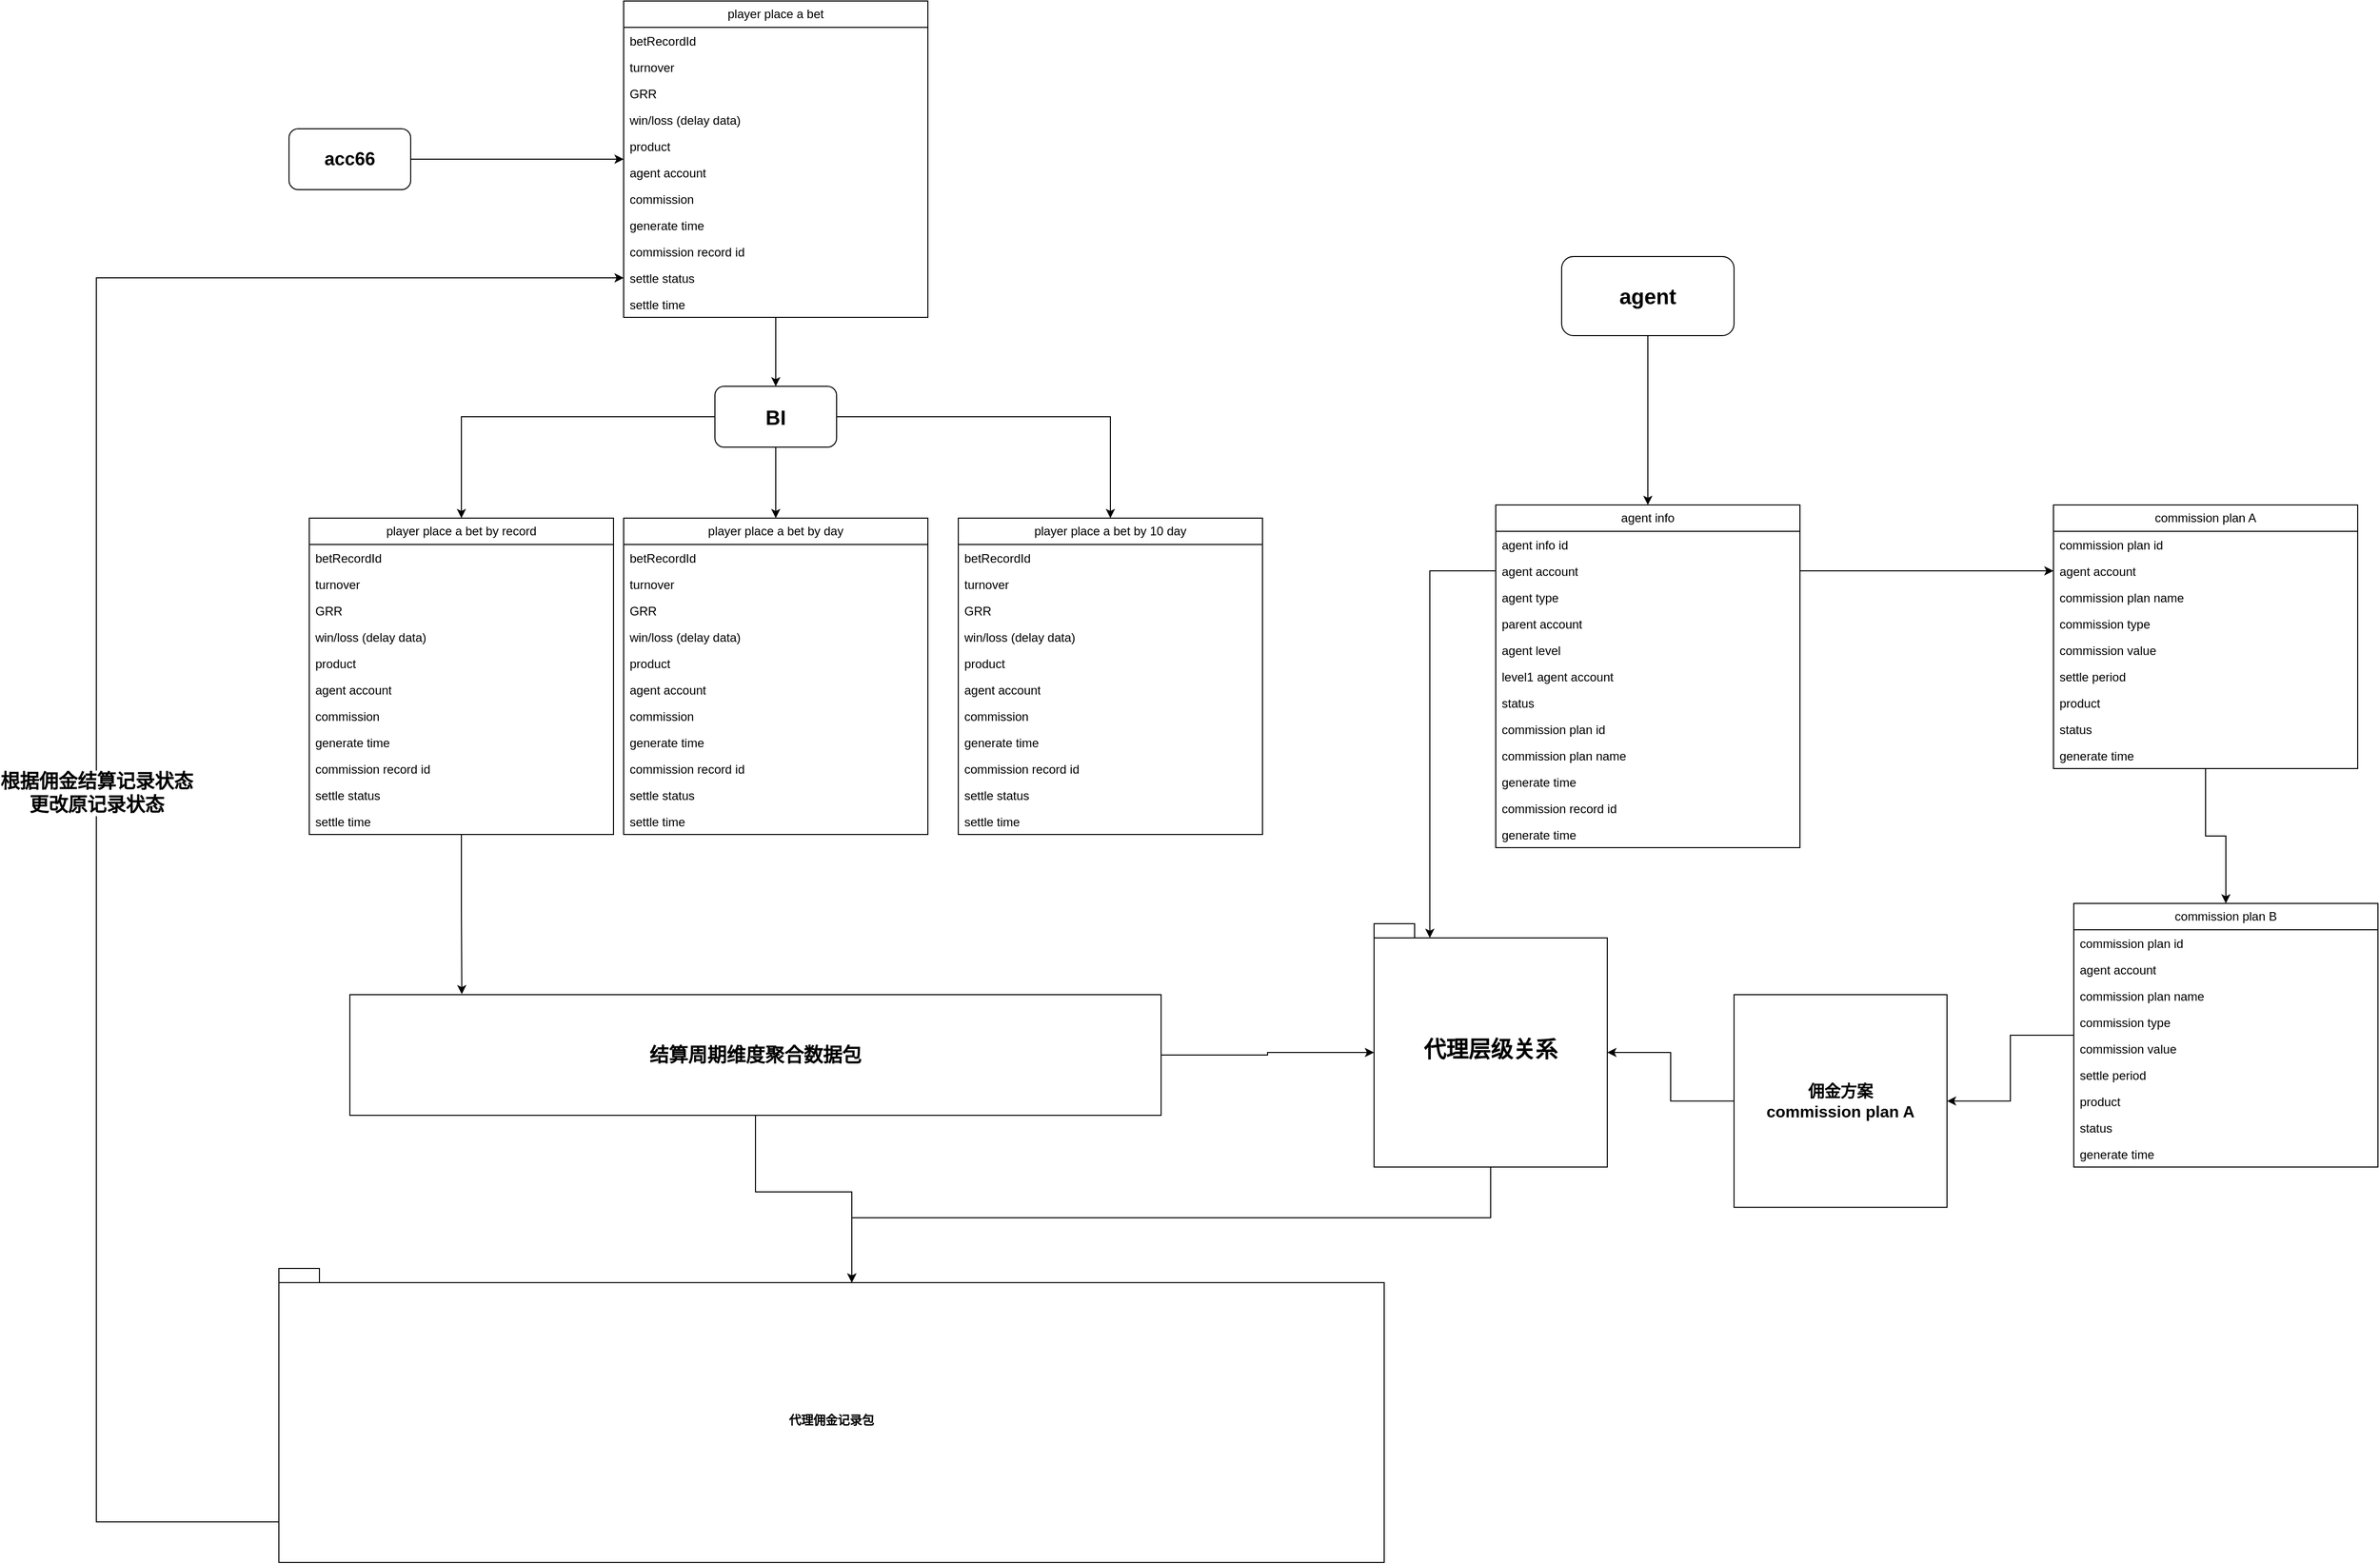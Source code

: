 <mxfile version="21.3.2" type="github">
  <diagram name="Page-1" id="b520641d-4fe3-3701-9064-5fc419738815">
    <mxGraphModel dx="4685" dy="1910" grid="1" gridSize="10" guides="1" tooltips="1" connect="1" arrows="1" fold="1" page="1" pageScale="1" pageWidth="1100" pageHeight="850" background="none" math="0" shadow="0">
      <root>
        <mxCell id="0" />
        <mxCell id="1" parent="0" />
        <mxCell id="vSo3ZCk9QdcldWwIyla9-48" value="" style="edgeStyle=orthogonalEdgeStyle;rounded=0;orthogonalLoop=1;jettySize=auto;html=1;" edge="1" parent="1" source="vSo3ZCk9QdcldWwIyla9-21" target="vSo3ZCk9QdcldWwIyla9-47">
          <mxGeometry relative="1" as="geometry" />
        </mxCell>
        <object label="player place a bet" id="vSo3ZCk9QdcldWwIyla9-21">
          <mxCell style="swimlane;fontStyle=0;childLayout=stackLayout;horizontal=1;startSize=26;fillColor=none;horizontalStack=0;resizeParent=1;resizeParentMax=0;resizeLast=0;collapsible=1;marginBottom=0;whiteSpace=wrap;html=1;" vertex="1" parent="1">
            <mxGeometry x="230" y="190" width="300" height="312" as="geometry" />
          </mxCell>
        </object>
        <mxCell id="vSo3ZCk9QdcldWwIyla9-22" value="betRecordId" style="text;strokeColor=none;fillColor=none;align=left;verticalAlign=top;spacingLeft=4;spacingRight=4;overflow=hidden;rotatable=0;points=[[0,0.5],[1,0.5]];portConstraint=eastwest;whiteSpace=wrap;html=1;" vertex="1" parent="vSo3ZCk9QdcldWwIyla9-21">
          <mxGeometry y="26" width="300" height="26" as="geometry" />
        </mxCell>
        <mxCell id="vSo3ZCk9QdcldWwIyla9-32" value="turnover" style="text;strokeColor=none;fillColor=none;align=left;verticalAlign=top;spacingLeft=4;spacingRight=4;overflow=hidden;rotatable=0;points=[[0,0.5],[1,0.5]];portConstraint=eastwest;whiteSpace=wrap;html=1;" vertex="1" parent="vSo3ZCk9QdcldWwIyla9-21">
          <mxGeometry y="52" width="300" height="26" as="geometry" />
        </mxCell>
        <mxCell id="vSo3ZCk9QdcldWwIyla9-23" value="GRR" style="text;strokeColor=none;fillColor=none;align=left;verticalAlign=top;spacingLeft=4;spacingRight=4;overflow=hidden;rotatable=0;points=[[0,0.5],[1,0.5]];portConstraint=eastwest;whiteSpace=wrap;html=1;" vertex="1" parent="vSo3ZCk9QdcldWwIyla9-21">
          <mxGeometry y="78" width="300" height="26" as="geometry" />
        </mxCell>
        <mxCell id="vSo3ZCk9QdcldWwIyla9-29" value="win/loss (delay data)" style="text;strokeColor=none;fillColor=none;align=left;verticalAlign=top;spacingLeft=4;spacingRight=4;overflow=hidden;rotatable=0;points=[[0,0.5],[1,0.5]];portConstraint=eastwest;whiteSpace=wrap;html=1;" vertex="1" parent="vSo3ZCk9QdcldWwIyla9-21">
          <mxGeometry y="104" width="300" height="26" as="geometry" />
        </mxCell>
        <mxCell id="vSo3ZCk9QdcldWwIyla9-30" value="product" style="text;strokeColor=none;fillColor=none;align=left;verticalAlign=top;spacingLeft=4;spacingRight=4;overflow=hidden;rotatable=0;points=[[0,0.5],[1,0.5]];portConstraint=eastwest;whiteSpace=wrap;html=1;" vertex="1" parent="vSo3ZCk9QdcldWwIyla9-21">
          <mxGeometry y="130" width="300" height="26" as="geometry" />
        </mxCell>
        <mxCell id="vSo3ZCk9QdcldWwIyla9-24" value="agent account" style="text;strokeColor=none;fillColor=none;align=left;verticalAlign=top;spacingLeft=4;spacingRight=4;overflow=hidden;rotatable=0;points=[[0,0.5],[1,0.5]];portConstraint=eastwest;whiteSpace=wrap;html=1;" vertex="1" parent="vSo3ZCk9QdcldWwIyla9-21">
          <mxGeometry y="156" width="300" height="26" as="geometry" />
        </mxCell>
        <mxCell id="vSo3ZCk9QdcldWwIyla9-31" value="commission" style="text;strokeColor=none;fillColor=none;align=left;verticalAlign=top;spacingLeft=4;spacingRight=4;overflow=hidden;rotatable=0;points=[[0,0.5],[1,0.5]];portConstraint=eastwest;whiteSpace=wrap;html=1;" vertex="1" parent="vSo3ZCk9QdcldWwIyla9-21">
          <mxGeometry y="182" width="300" height="26" as="geometry" />
        </mxCell>
        <mxCell id="vSo3ZCk9QdcldWwIyla9-35" value="generate time" style="text;strokeColor=none;fillColor=none;align=left;verticalAlign=top;spacingLeft=4;spacingRight=4;overflow=hidden;rotatable=0;points=[[0,0.5],[1,0.5]];portConstraint=eastwest;whiteSpace=wrap;html=1;" vertex="1" parent="vSo3ZCk9QdcldWwIyla9-21">
          <mxGeometry y="208" width="300" height="26" as="geometry" />
        </mxCell>
        <mxCell id="vSo3ZCk9QdcldWwIyla9-38" value="commission record id" style="text;strokeColor=none;fillColor=none;align=left;verticalAlign=top;spacingLeft=4;spacingRight=4;overflow=hidden;rotatable=0;points=[[0,0.5],[1,0.5]];portConstraint=eastwest;whiteSpace=wrap;html=1;" vertex="1" parent="vSo3ZCk9QdcldWwIyla9-21">
          <mxGeometry y="234" width="300" height="26" as="geometry" />
        </mxCell>
        <mxCell id="vSo3ZCk9QdcldWwIyla9-36" value="settle status" style="text;strokeColor=none;fillColor=none;align=left;verticalAlign=top;spacingLeft=4;spacingRight=4;overflow=hidden;rotatable=0;points=[[0,0.5],[1,0.5]];portConstraint=eastwest;whiteSpace=wrap;html=1;" vertex="1" parent="vSo3ZCk9QdcldWwIyla9-21">
          <mxGeometry y="260" width="300" height="26" as="geometry" />
        </mxCell>
        <mxCell id="vSo3ZCk9QdcldWwIyla9-37" value="settle time" style="text;strokeColor=none;fillColor=none;align=left;verticalAlign=top;spacingLeft=4;spacingRight=4;overflow=hidden;rotatable=0;points=[[0,0.5],[1,0.5]];portConstraint=eastwest;whiteSpace=wrap;html=1;" vertex="1" parent="vSo3ZCk9QdcldWwIyla9-21">
          <mxGeometry y="286" width="300" height="26" as="geometry" />
        </mxCell>
        <mxCell id="vSo3ZCk9QdcldWwIyla9-46" style="edgeStyle=orthogonalEdgeStyle;rounded=0;orthogonalLoop=1;jettySize=auto;html=1;" edge="1" parent="1" source="vSo3ZCk9QdcldWwIyla9-45" target="vSo3ZCk9QdcldWwIyla9-21">
          <mxGeometry relative="1" as="geometry" />
        </mxCell>
        <mxCell id="vSo3ZCk9QdcldWwIyla9-45" value="&lt;b&gt;&lt;font style=&quot;font-size: 18px;&quot;&gt;acc66&lt;/font&gt;&lt;/b&gt;" style="rounded=1;whiteSpace=wrap;html=1;" vertex="1" parent="1">
          <mxGeometry x="-100" y="316" width="120" height="60" as="geometry" />
        </mxCell>
        <mxCell id="vSo3ZCk9QdcldWwIyla9-113" style="edgeStyle=orthogonalEdgeStyle;rounded=0;orthogonalLoop=1;jettySize=auto;html=1;entryX=0.5;entryY=0;entryDx=0;entryDy=0;" edge="1" parent="1" source="vSo3ZCk9QdcldWwIyla9-47" target="vSo3ZCk9QdcldWwIyla9-100">
          <mxGeometry relative="1" as="geometry" />
        </mxCell>
        <mxCell id="vSo3ZCk9QdcldWwIyla9-139" style="edgeStyle=orthogonalEdgeStyle;rounded=0;orthogonalLoop=1;jettySize=auto;html=1;entryX=0.5;entryY=0;entryDx=0;entryDy=0;" edge="1" parent="1" source="vSo3ZCk9QdcldWwIyla9-47" target="vSo3ZCk9QdcldWwIyla9-115">
          <mxGeometry relative="1" as="geometry" />
        </mxCell>
        <mxCell id="vSo3ZCk9QdcldWwIyla9-153" style="edgeStyle=orthogonalEdgeStyle;rounded=0;orthogonalLoop=1;jettySize=auto;html=1;entryX=0.5;entryY=0;entryDx=0;entryDy=0;" edge="1" parent="1" source="vSo3ZCk9QdcldWwIyla9-47" target="vSo3ZCk9QdcldWwIyla9-141">
          <mxGeometry relative="1" as="geometry" />
        </mxCell>
        <mxCell id="vSo3ZCk9QdcldWwIyla9-47" value="&lt;b&gt;&lt;font style=&quot;font-size: 20px;&quot;&gt;BI&lt;/font&gt;&lt;/b&gt;" style="rounded=1;whiteSpace=wrap;html=1;fillColor=none;fontStyle=0;startSize=26;" vertex="1" parent="1">
          <mxGeometry x="320" y="570" width="120" height="60" as="geometry" />
        </mxCell>
        <mxCell id="vSo3ZCk9QdcldWwIyla9-85" style="edgeStyle=orthogonalEdgeStyle;rounded=0;orthogonalLoop=1;jettySize=auto;html=1;entryX=0.5;entryY=0;entryDx=0;entryDy=0;" edge="1" parent="1" source="vSo3ZCk9QdcldWwIyla9-49" target="vSo3ZCk9QdcldWwIyla9-50">
          <mxGeometry relative="1" as="geometry" />
        </mxCell>
        <mxCell id="vSo3ZCk9QdcldWwIyla9-49" value="&lt;font style=&quot;font-size: 21px;&quot;&gt;&lt;b&gt;agent&lt;/b&gt;&lt;/font&gt;" style="rounded=1;whiteSpace=wrap;html=1;" vertex="1" parent="1">
          <mxGeometry x="1155" y="442" width="170" height="78" as="geometry" />
        </mxCell>
        <object label="agent info" id="vSo3ZCk9QdcldWwIyla9-50">
          <mxCell style="swimlane;fontStyle=0;childLayout=stackLayout;horizontal=1;startSize=26;fillColor=none;horizontalStack=0;resizeParent=1;resizeParentMax=0;resizeLast=0;collapsible=1;marginBottom=0;whiteSpace=wrap;html=1;" vertex="1" parent="1">
            <mxGeometry x="1090" y="687" width="300" height="338" as="geometry" />
          </mxCell>
        </object>
        <mxCell id="vSo3ZCk9QdcldWwIyla9-51" value="agent info id" style="text;strokeColor=none;fillColor=none;align=left;verticalAlign=top;spacingLeft=4;spacingRight=4;overflow=hidden;rotatable=0;points=[[0,0.5],[1,0.5]];portConstraint=eastwest;whiteSpace=wrap;html=1;" vertex="1" parent="vSo3ZCk9QdcldWwIyla9-50">
          <mxGeometry y="26" width="300" height="26" as="geometry" />
        </mxCell>
        <mxCell id="vSo3ZCk9QdcldWwIyla9-67" value="agent account" style="text;strokeColor=none;fillColor=none;align=left;verticalAlign=top;spacingLeft=4;spacingRight=4;overflow=hidden;rotatable=0;points=[[0,0.5],[1,0.5]];portConstraint=eastwest;whiteSpace=wrap;html=1;" vertex="1" parent="vSo3ZCk9QdcldWwIyla9-50">
          <mxGeometry y="52" width="300" height="26" as="geometry" />
        </mxCell>
        <mxCell id="vSo3ZCk9QdcldWwIyla9-52" value="agent type" style="text;strokeColor=none;fillColor=none;align=left;verticalAlign=top;spacingLeft=4;spacingRight=4;overflow=hidden;rotatable=0;points=[[0,0.5],[1,0.5]];portConstraint=eastwest;whiteSpace=wrap;html=1;" vertex="1" parent="vSo3ZCk9QdcldWwIyla9-50">
          <mxGeometry y="78" width="300" height="26" as="geometry" />
        </mxCell>
        <mxCell id="vSo3ZCk9QdcldWwIyla9-66" value="parent account" style="text;strokeColor=none;fillColor=none;align=left;verticalAlign=top;spacingLeft=4;spacingRight=4;overflow=hidden;rotatable=0;points=[[0,0.5],[1,0.5]];portConstraint=eastwest;whiteSpace=wrap;html=1;" vertex="1" parent="vSo3ZCk9QdcldWwIyla9-50">
          <mxGeometry y="104" width="300" height="26" as="geometry" />
        </mxCell>
        <mxCell id="vSo3ZCk9QdcldWwIyla9-53" value="agent level" style="text;strokeColor=none;fillColor=none;align=left;verticalAlign=top;spacingLeft=4;spacingRight=4;overflow=hidden;rotatable=0;points=[[0,0.5],[1,0.5]];portConstraint=eastwest;whiteSpace=wrap;html=1;" vertex="1" parent="vSo3ZCk9QdcldWwIyla9-50">
          <mxGeometry y="130" width="300" height="26" as="geometry" />
        </mxCell>
        <mxCell id="vSo3ZCk9QdcldWwIyla9-54" value="level1 agent account" style="text;strokeColor=none;fillColor=none;align=left;verticalAlign=top;spacingLeft=4;spacingRight=4;overflow=hidden;rotatable=0;points=[[0,0.5],[1,0.5]];portConstraint=eastwest;whiteSpace=wrap;html=1;" vertex="1" parent="vSo3ZCk9QdcldWwIyla9-50">
          <mxGeometry y="156" width="300" height="26" as="geometry" />
        </mxCell>
        <mxCell id="vSo3ZCk9QdcldWwIyla9-55" value="status" style="text;strokeColor=none;fillColor=none;align=left;verticalAlign=top;spacingLeft=4;spacingRight=4;overflow=hidden;rotatable=0;points=[[0,0.5],[1,0.5]];portConstraint=eastwest;whiteSpace=wrap;html=1;" vertex="1" parent="vSo3ZCk9QdcldWwIyla9-50">
          <mxGeometry y="182" width="300" height="26" as="geometry" />
        </mxCell>
        <mxCell id="vSo3ZCk9QdcldWwIyla9-56" value="commission plan id" style="text;strokeColor=none;fillColor=none;align=left;verticalAlign=top;spacingLeft=4;spacingRight=4;overflow=hidden;rotatable=0;points=[[0,0.5],[1,0.5]];portConstraint=eastwest;whiteSpace=wrap;html=1;" vertex="1" parent="vSo3ZCk9QdcldWwIyla9-50">
          <mxGeometry y="208" width="300" height="26" as="geometry" />
        </mxCell>
        <mxCell id="vSo3ZCk9QdcldWwIyla9-57" value="commission plan name" style="text;strokeColor=none;fillColor=none;align=left;verticalAlign=top;spacingLeft=4;spacingRight=4;overflow=hidden;rotatable=0;points=[[0,0.5],[1,0.5]];portConstraint=eastwest;whiteSpace=wrap;html=1;" vertex="1" parent="vSo3ZCk9QdcldWwIyla9-50">
          <mxGeometry y="234" width="300" height="26" as="geometry" />
        </mxCell>
        <mxCell id="vSo3ZCk9QdcldWwIyla9-58" value="generate time" style="text;strokeColor=none;fillColor=none;align=left;verticalAlign=top;spacingLeft=4;spacingRight=4;overflow=hidden;rotatable=0;points=[[0,0.5],[1,0.5]];portConstraint=eastwest;whiteSpace=wrap;html=1;" vertex="1" parent="vSo3ZCk9QdcldWwIyla9-50">
          <mxGeometry y="260" width="300" height="26" as="geometry" />
        </mxCell>
        <mxCell id="vSo3ZCk9QdcldWwIyla9-59" value="commission record id" style="text;strokeColor=none;fillColor=none;align=left;verticalAlign=top;spacingLeft=4;spacingRight=4;overflow=hidden;rotatable=0;points=[[0,0.5],[1,0.5]];portConstraint=eastwest;whiteSpace=wrap;html=1;" vertex="1" parent="vSo3ZCk9QdcldWwIyla9-50">
          <mxGeometry y="286" width="300" height="26" as="geometry" />
        </mxCell>
        <mxCell id="vSo3ZCk9QdcldWwIyla9-60" value="generate time" style="text;strokeColor=none;fillColor=none;align=left;verticalAlign=top;spacingLeft=4;spacingRight=4;overflow=hidden;rotatable=0;points=[[0,0.5],[1,0.5]];portConstraint=eastwest;whiteSpace=wrap;html=1;" vertex="1" parent="vSo3ZCk9QdcldWwIyla9-50">
          <mxGeometry y="312" width="300" height="26" as="geometry" />
        </mxCell>
        <mxCell id="vSo3ZCk9QdcldWwIyla9-99" value="" style="edgeStyle=orthogonalEdgeStyle;rounded=0;orthogonalLoop=1;jettySize=auto;html=1;" edge="1" parent="1" source="vSo3ZCk9QdcldWwIyla9-72" target="vSo3ZCk9QdcldWwIyla9-89">
          <mxGeometry relative="1" as="geometry" />
        </mxCell>
        <object label="commission plan A" id="vSo3ZCk9QdcldWwIyla9-72">
          <mxCell style="swimlane;fontStyle=0;childLayout=stackLayout;horizontal=1;startSize=26;fillColor=none;horizontalStack=0;resizeParent=1;resizeParentMax=0;resizeLast=0;collapsible=1;marginBottom=0;whiteSpace=wrap;html=1;" vertex="1" parent="1">
            <mxGeometry x="1640" y="687" width="300" height="260" as="geometry" />
          </mxCell>
        </object>
        <mxCell id="vSo3ZCk9QdcldWwIyla9-73" value="commission plan id" style="text;strokeColor=none;fillColor=none;align=left;verticalAlign=top;spacingLeft=4;spacingRight=4;overflow=hidden;rotatable=0;points=[[0,0.5],[1,0.5]];portConstraint=eastwest;whiteSpace=wrap;html=1;" vertex="1" parent="vSo3ZCk9QdcldWwIyla9-72">
          <mxGeometry y="26" width="300" height="26" as="geometry" />
        </mxCell>
        <mxCell id="vSo3ZCk9QdcldWwIyla9-87" value="agent account" style="text;strokeColor=none;fillColor=none;align=left;verticalAlign=top;spacingLeft=4;spacingRight=4;overflow=hidden;rotatable=0;points=[[0,0.5],[1,0.5]];portConstraint=eastwest;whiteSpace=wrap;html=1;" vertex="1" parent="vSo3ZCk9QdcldWwIyla9-72">
          <mxGeometry y="52" width="300" height="26" as="geometry" />
        </mxCell>
        <mxCell id="vSo3ZCk9QdcldWwIyla9-74" value="commission plan name" style="text;strokeColor=none;fillColor=none;align=left;verticalAlign=top;spacingLeft=4;spacingRight=4;overflow=hidden;rotatable=0;points=[[0,0.5],[1,0.5]];portConstraint=eastwest;whiteSpace=wrap;html=1;" vertex="1" parent="vSo3ZCk9QdcldWwIyla9-72">
          <mxGeometry y="78" width="300" height="26" as="geometry" />
        </mxCell>
        <mxCell id="vSo3ZCk9QdcldWwIyla9-75" value="commission type" style="text;strokeColor=none;fillColor=none;align=left;verticalAlign=top;spacingLeft=4;spacingRight=4;overflow=hidden;rotatable=0;points=[[0,0.5],[1,0.5]];portConstraint=eastwest;whiteSpace=wrap;html=1;" vertex="1" parent="vSo3ZCk9QdcldWwIyla9-72">
          <mxGeometry y="104" width="300" height="26" as="geometry" />
        </mxCell>
        <mxCell id="vSo3ZCk9QdcldWwIyla9-76" value="commission value" style="text;strokeColor=none;fillColor=none;align=left;verticalAlign=top;spacingLeft=4;spacingRight=4;overflow=hidden;rotatable=0;points=[[0,0.5],[1,0.5]];portConstraint=eastwest;whiteSpace=wrap;html=1;" vertex="1" parent="vSo3ZCk9QdcldWwIyla9-72">
          <mxGeometry y="130" width="300" height="26" as="geometry" />
        </mxCell>
        <mxCell id="vSo3ZCk9QdcldWwIyla9-77" value="settle period" style="text;strokeColor=none;fillColor=none;align=left;verticalAlign=top;spacingLeft=4;spacingRight=4;overflow=hidden;rotatable=0;points=[[0,0.5],[1,0.5]];portConstraint=eastwest;whiteSpace=wrap;html=1;" vertex="1" parent="vSo3ZCk9QdcldWwIyla9-72">
          <mxGeometry y="156" width="300" height="26" as="geometry" />
        </mxCell>
        <mxCell id="vSo3ZCk9QdcldWwIyla9-78" value="product" style="text;strokeColor=none;fillColor=none;align=left;verticalAlign=top;spacingLeft=4;spacingRight=4;overflow=hidden;rotatable=0;points=[[0,0.5],[1,0.5]];portConstraint=eastwest;whiteSpace=wrap;html=1;" vertex="1" parent="vSo3ZCk9QdcldWwIyla9-72">
          <mxGeometry y="182" width="300" height="26" as="geometry" />
        </mxCell>
        <mxCell id="vSo3ZCk9QdcldWwIyla9-79" value="status" style="text;strokeColor=none;fillColor=none;align=left;verticalAlign=top;spacingLeft=4;spacingRight=4;overflow=hidden;rotatable=0;points=[[0,0.5],[1,0.5]];portConstraint=eastwest;whiteSpace=wrap;html=1;" vertex="1" parent="vSo3ZCk9QdcldWwIyla9-72">
          <mxGeometry y="208" width="300" height="26" as="geometry" />
        </mxCell>
        <mxCell id="vSo3ZCk9QdcldWwIyla9-84" value="generate time" style="text;strokeColor=none;fillColor=none;align=left;verticalAlign=top;spacingLeft=4;spacingRight=4;overflow=hidden;rotatable=0;points=[[0,0.5],[1,0.5]];portConstraint=eastwest;whiteSpace=wrap;html=1;" vertex="1" parent="vSo3ZCk9QdcldWwIyla9-72">
          <mxGeometry y="234" width="300" height="26" as="geometry" />
        </mxCell>
        <mxCell id="vSo3ZCk9QdcldWwIyla9-88" style="edgeStyle=orthogonalEdgeStyle;rounded=0;orthogonalLoop=1;jettySize=auto;html=1;entryX=0;entryY=0.5;entryDx=0;entryDy=0;" edge="1" parent="1" source="vSo3ZCk9QdcldWwIyla9-67" target="vSo3ZCk9QdcldWwIyla9-87">
          <mxGeometry relative="1" as="geometry" />
        </mxCell>
        <mxCell id="vSo3ZCk9QdcldWwIyla9-161" value="" style="edgeStyle=orthogonalEdgeStyle;rounded=0;orthogonalLoop=1;jettySize=auto;html=1;" edge="1" parent="1" source="vSo3ZCk9QdcldWwIyla9-89" target="vSo3ZCk9QdcldWwIyla9-160">
          <mxGeometry relative="1" as="geometry" />
        </mxCell>
        <object label="commission plan B" id="vSo3ZCk9QdcldWwIyla9-89">
          <mxCell style="swimlane;fontStyle=0;childLayout=stackLayout;horizontal=1;startSize=26;fillColor=none;horizontalStack=0;resizeParent=1;resizeParentMax=0;resizeLast=0;collapsible=1;marginBottom=0;whiteSpace=wrap;html=1;" vertex="1" parent="1">
            <mxGeometry x="1660" y="1080" width="300" height="260" as="geometry" />
          </mxCell>
        </object>
        <mxCell id="vSo3ZCk9QdcldWwIyla9-90" value="commission plan id" style="text;strokeColor=none;fillColor=none;align=left;verticalAlign=top;spacingLeft=4;spacingRight=4;overflow=hidden;rotatable=0;points=[[0,0.5],[1,0.5]];portConstraint=eastwest;whiteSpace=wrap;html=1;" vertex="1" parent="vSo3ZCk9QdcldWwIyla9-89">
          <mxGeometry y="26" width="300" height="26" as="geometry" />
        </mxCell>
        <mxCell id="vSo3ZCk9QdcldWwIyla9-91" value="agent account" style="text;strokeColor=none;fillColor=none;align=left;verticalAlign=top;spacingLeft=4;spacingRight=4;overflow=hidden;rotatable=0;points=[[0,0.5],[1,0.5]];portConstraint=eastwest;whiteSpace=wrap;html=1;" vertex="1" parent="vSo3ZCk9QdcldWwIyla9-89">
          <mxGeometry y="52" width="300" height="26" as="geometry" />
        </mxCell>
        <mxCell id="vSo3ZCk9QdcldWwIyla9-92" value="commission plan name" style="text;strokeColor=none;fillColor=none;align=left;verticalAlign=top;spacingLeft=4;spacingRight=4;overflow=hidden;rotatable=0;points=[[0,0.5],[1,0.5]];portConstraint=eastwest;whiteSpace=wrap;html=1;" vertex="1" parent="vSo3ZCk9QdcldWwIyla9-89">
          <mxGeometry y="78" width="300" height="26" as="geometry" />
        </mxCell>
        <mxCell id="vSo3ZCk9QdcldWwIyla9-93" value="commission type" style="text;strokeColor=none;fillColor=none;align=left;verticalAlign=top;spacingLeft=4;spacingRight=4;overflow=hidden;rotatable=0;points=[[0,0.5],[1,0.5]];portConstraint=eastwest;whiteSpace=wrap;html=1;" vertex="1" parent="vSo3ZCk9QdcldWwIyla9-89">
          <mxGeometry y="104" width="300" height="26" as="geometry" />
        </mxCell>
        <mxCell id="vSo3ZCk9QdcldWwIyla9-94" value="commission value" style="text;strokeColor=none;fillColor=none;align=left;verticalAlign=top;spacingLeft=4;spacingRight=4;overflow=hidden;rotatable=0;points=[[0,0.5],[1,0.5]];portConstraint=eastwest;whiteSpace=wrap;html=1;" vertex="1" parent="vSo3ZCk9QdcldWwIyla9-89">
          <mxGeometry y="130" width="300" height="26" as="geometry" />
        </mxCell>
        <mxCell id="vSo3ZCk9QdcldWwIyla9-95" value="settle period" style="text;strokeColor=none;fillColor=none;align=left;verticalAlign=top;spacingLeft=4;spacingRight=4;overflow=hidden;rotatable=0;points=[[0,0.5],[1,0.5]];portConstraint=eastwest;whiteSpace=wrap;html=1;" vertex="1" parent="vSo3ZCk9QdcldWwIyla9-89">
          <mxGeometry y="156" width="300" height="26" as="geometry" />
        </mxCell>
        <mxCell id="vSo3ZCk9QdcldWwIyla9-96" value="product" style="text;strokeColor=none;fillColor=none;align=left;verticalAlign=top;spacingLeft=4;spacingRight=4;overflow=hidden;rotatable=0;points=[[0,0.5],[1,0.5]];portConstraint=eastwest;whiteSpace=wrap;html=1;" vertex="1" parent="vSo3ZCk9QdcldWwIyla9-89">
          <mxGeometry y="182" width="300" height="26" as="geometry" />
        </mxCell>
        <mxCell id="vSo3ZCk9QdcldWwIyla9-97" value="status" style="text;strokeColor=none;fillColor=none;align=left;verticalAlign=top;spacingLeft=4;spacingRight=4;overflow=hidden;rotatable=0;points=[[0,0.5],[1,0.5]];portConstraint=eastwest;whiteSpace=wrap;html=1;" vertex="1" parent="vSo3ZCk9QdcldWwIyla9-89">
          <mxGeometry y="208" width="300" height="26" as="geometry" />
        </mxCell>
        <mxCell id="vSo3ZCk9QdcldWwIyla9-98" value="generate time" style="text;strokeColor=none;fillColor=none;align=left;verticalAlign=top;spacingLeft=4;spacingRight=4;overflow=hidden;rotatable=0;points=[[0,0.5],[1,0.5]];portConstraint=eastwest;whiteSpace=wrap;html=1;" vertex="1" parent="vSo3ZCk9QdcldWwIyla9-89">
          <mxGeometry y="234" width="300" height="26" as="geometry" />
        </mxCell>
        <mxCell id="vSo3ZCk9QdcldWwIyla9-165" style="edgeStyle=orthogonalEdgeStyle;rounded=0;orthogonalLoop=1;jettySize=auto;html=1;entryX=0.138;entryY=-0.004;entryDx=0;entryDy=0;entryPerimeter=0;" edge="1" parent="1" source="vSo3ZCk9QdcldWwIyla9-100" target="vSo3ZCk9QdcldWwIyla9-163">
          <mxGeometry relative="1" as="geometry" />
        </mxCell>
        <object label="player place a bet by record" id="vSo3ZCk9QdcldWwIyla9-100">
          <mxCell style="swimlane;fontStyle=0;childLayout=stackLayout;horizontal=1;startSize=26;fillColor=none;horizontalStack=0;resizeParent=1;resizeParentMax=0;resizeLast=0;collapsible=1;marginBottom=0;whiteSpace=wrap;html=1;" vertex="1" parent="1">
            <mxGeometry x="-80" y="700" width="300" height="312" as="geometry" />
          </mxCell>
        </object>
        <mxCell id="vSo3ZCk9QdcldWwIyla9-101" value="betRecordId" style="text;strokeColor=none;fillColor=none;align=left;verticalAlign=top;spacingLeft=4;spacingRight=4;overflow=hidden;rotatable=0;points=[[0,0.5],[1,0.5]];portConstraint=eastwest;whiteSpace=wrap;html=1;" vertex="1" parent="vSo3ZCk9QdcldWwIyla9-100">
          <mxGeometry y="26" width="300" height="26" as="geometry" />
        </mxCell>
        <mxCell id="vSo3ZCk9QdcldWwIyla9-102" value="turnover" style="text;strokeColor=none;fillColor=none;align=left;verticalAlign=top;spacingLeft=4;spacingRight=4;overflow=hidden;rotatable=0;points=[[0,0.5],[1,0.5]];portConstraint=eastwest;whiteSpace=wrap;html=1;" vertex="1" parent="vSo3ZCk9QdcldWwIyla9-100">
          <mxGeometry y="52" width="300" height="26" as="geometry" />
        </mxCell>
        <mxCell id="vSo3ZCk9QdcldWwIyla9-103" value="GRR" style="text;strokeColor=none;fillColor=none;align=left;verticalAlign=top;spacingLeft=4;spacingRight=4;overflow=hidden;rotatable=0;points=[[0,0.5],[1,0.5]];portConstraint=eastwest;whiteSpace=wrap;html=1;" vertex="1" parent="vSo3ZCk9QdcldWwIyla9-100">
          <mxGeometry y="78" width="300" height="26" as="geometry" />
        </mxCell>
        <mxCell id="vSo3ZCk9QdcldWwIyla9-104" value="win/loss (delay data)" style="text;strokeColor=none;fillColor=none;align=left;verticalAlign=top;spacingLeft=4;spacingRight=4;overflow=hidden;rotatable=0;points=[[0,0.5],[1,0.5]];portConstraint=eastwest;whiteSpace=wrap;html=1;" vertex="1" parent="vSo3ZCk9QdcldWwIyla9-100">
          <mxGeometry y="104" width="300" height="26" as="geometry" />
        </mxCell>
        <mxCell id="vSo3ZCk9QdcldWwIyla9-105" value="product" style="text;strokeColor=none;fillColor=none;align=left;verticalAlign=top;spacingLeft=4;spacingRight=4;overflow=hidden;rotatable=0;points=[[0,0.5],[1,0.5]];portConstraint=eastwest;whiteSpace=wrap;html=1;" vertex="1" parent="vSo3ZCk9QdcldWwIyla9-100">
          <mxGeometry y="130" width="300" height="26" as="geometry" />
        </mxCell>
        <mxCell id="vSo3ZCk9QdcldWwIyla9-107" value="agent account" style="text;strokeColor=none;fillColor=none;align=left;verticalAlign=top;spacingLeft=4;spacingRight=4;overflow=hidden;rotatable=0;points=[[0,0.5],[1,0.5]];portConstraint=eastwest;whiteSpace=wrap;html=1;" vertex="1" parent="vSo3ZCk9QdcldWwIyla9-100">
          <mxGeometry y="156" width="300" height="26" as="geometry" />
        </mxCell>
        <mxCell id="vSo3ZCk9QdcldWwIyla9-108" value="commission" style="text;strokeColor=none;fillColor=none;align=left;verticalAlign=top;spacingLeft=4;spacingRight=4;overflow=hidden;rotatable=0;points=[[0,0.5],[1,0.5]];portConstraint=eastwest;whiteSpace=wrap;html=1;" vertex="1" parent="vSo3ZCk9QdcldWwIyla9-100">
          <mxGeometry y="182" width="300" height="26" as="geometry" />
        </mxCell>
        <mxCell id="vSo3ZCk9QdcldWwIyla9-109" value="generate time" style="text;strokeColor=none;fillColor=none;align=left;verticalAlign=top;spacingLeft=4;spacingRight=4;overflow=hidden;rotatable=0;points=[[0,0.5],[1,0.5]];portConstraint=eastwest;whiteSpace=wrap;html=1;" vertex="1" parent="vSo3ZCk9QdcldWwIyla9-100">
          <mxGeometry y="208" width="300" height="26" as="geometry" />
        </mxCell>
        <mxCell id="vSo3ZCk9QdcldWwIyla9-110" value="commission record id" style="text;strokeColor=none;fillColor=none;align=left;verticalAlign=top;spacingLeft=4;spacingRight=4;overflow=hidden;rotatable=0;points=[[0,0.5],[1,0.5]];portConstraint=eastwest;whiteSpace=wrap;html=1;" vertex="1" parent="vSo3ZCk9QdcldWwIyla9-100">
          <mxGeometry y="234" width="300" height="26" as="geometry" />
        </mxCell>
        <mxCell id="vSo3ZCk9QdcldWwIyla9-111" value="settle status" style="text;strokeColor=none;fillColor=none;align=left;verticalAlign=top;spacingLeft=4;spacingRight=4;overflow=hidden;rotatable=0;points=[[0,0.5],[1,0.5]];portConstraint=eastwest;whiteSpace=wrap;html=1;" vertex="1" parent="vSo3ZCk9QdcldWwIyla9-100">
          <mxGeometry y="260" width="300" height="26" as="geometry" />
        </mxCell>
        <mxCell id="vSo3ZCk9QdcldWwIyla9-112" value="settle time" style="text;strokeColor=none;fillColor=none;align=left;verticalAlign=top;spacingLeft=4;spacingRight=4;overflow=hidden;rotatable=0;points=[[0,0.5],[1,0.5]];portConstraint=eastwest;whiteSpace=wrap;html=1;" vertex="1" parent="vSo3ZCk9QdcldWwIyla9-100">
          <mxGeometry y="286" width="300" height="26" as="geometry" />
        </mxCell>
        <object label="player place a bet by day" id="vSo3ZCk9QdcldWwIyla9-115">
          <mxCell style="swimlane;fontStyle=0;childLayout=stackLayout;horizontal=1;startSize=26;fillColor=none;horizontalStack=0;resizeParent=1;resizeParentMax=0;resizeLast=0;collapsible=1;marginBottom=0;whiteSpace=wrap;html=1;" vertex="1" parent="1">
            <mxGeometry x="230" y="700" width="300" height="312" as="geometry" />
          </mxCell>
        </object>
        <mxCell id="vSo3ZCk9QdcldWwIyla9-116" value="betRecordId" style="text;strokeColor=none;fillColor=none;align=left;verticalAlign=top;spacingLeft=4;spacingRight=4;overflow=hidden;rotatable=0;points=[[0,0.5],[1,0.5]];portConstraint=eastwest;whiteSpace=wrap;html=1;" vertex="1" parent="vSo3ZCk9QdcldWwIyla9-115">
          <mxGeometry y="26" width="300" height="26" as="geometry" />
        </mxCell>
        <mxCell id="vSo3ZCk9QdcldWwIyla9-117" value="turnover" style="text;strokeColor=none;fillColor=none;align=left;verticalAlign=top;spacingLeft=4;spacingRight=4;overflow=hidden;rotatable=0;points=[[0,0.5],[1,0.5]];portConstraint=eastwest;whiteSpace=wrap;html=1;" vertex="1" parent="vSo3ZCk9QdcldWwIyla9-115">
          <mxGeometry y="52" width="300" height="26" as="geometry" />
        </mxCell>
        <mxCell id="vSo3ZCk9QdcldWwIyla9-118" value="GRR" style="text;strokeColor=none;fillColor=none;align=left;verticalAlign=top;spacingLeft=4;spacingRight=4;overflow=hidden;rotatable=0;points=[[0,0.5],[1,0.5]];portConstraint=eastwest;whiteSpace=wrap;html=1;" vertex="1" parent="vSo3ZCk9QdcldWwIyla9-115">
          <mxGeometry y="78" width="300" height="26" as="geometry" />
        </mxCell>
        <mxCell id="vSo3ZCk9QdcldWwIyla9-119" value="win/loss (delay data)" style="text;strokeColor=none;fillColor=none;align=left;verticalAlign=top;spacingLeft=4;spacingRight=4;overflow=hidden;rotatable=0;points=[[0,0.5],[1,0.5]];portConstraint=eastwest;whiteSpace=wrap;html=1;" vertex="1" parent="vSo3ZCk9QdcldWwIyla9-115">
          <mxGeometry y="104" width="300" height="26" as="geometry" />
        </mxCell>
        <mxCell id="vSo3ZCk9QdcldWwIyla9-120" value="product" style="text;strokeColor=none;fillColor=none;align=left;verticalAlign=top;spacingLeft=4;spacingRight=4;overflow=hidden;rotatable=0;points=[[0,0.5],[1,0.5]];portConstraint=eastwest;whiteSpace=wrap;html=1;" vertex="1" parent="vSo3ZCk9QdcldWwIyla9-115">
          <mxGeometry y="130" width="300" height="26" as="geometry" />
        </mxCell>
        <mxCell id="vSo3ZCk9QdcldWwIyla9-121" value="agent account" style="text;strokeColor=none;fillColor=none;align=left;verticalAlign=top;spacingLeft=4;spacingRight=4;overflow=hidden;rotatable=0;points=[[0,0.5],[1,0.5]];portConstraint=eastwest;whiteSpace=wrap;html=1;" vertex="1" parent="vSo3ZCk9QdcldWwIyla9-115">
          <mxGeometry y="156" width="300" height="26" as="geometry" />
        </mxCell>
        <mxCell id="vSo3ZCk9QdcldWwIyla9-122" value="commission" style="text;strokeColor=none;fillColor=none;align=left;verticalAlign=top;spacingLeft=4;spacingRight=4;overflow=hidden;rotatable=0;points=[[0,0.5],[1,0.5]];portConstraint=eastwest;whiteSpace=wrap;html=1;" vertex="1" parent="vSo3ZCk9QdcldWwIyla9-115">
          <mxGeometry y="182" width="300" height="26" as="geometry" />
        </mxCell>
        <mxCell id="vSo3ZCk9QdcldWwIyla9-123" value="generate time" style="text;strokeColor=none;fillColor=none;align=left;verticalAlign=top;spacingLeft=4;spacingRight=4;overflow=hidden;rotatable=0;points=[[0,0.5],[1,0.5]];portConstraint=eastwest;whiteSpace=wrap;html=1;" vertex="1" parent="vSo3ZCk9QdcldWwIyla9-115">
          <mxGeometry y="208" width="300" height="26" as="geometry" />
        </mxCell>
        <mxCell id="vSo3ZCk9QdcldWwIyla9-124" value="commission record id" style="text;strokeColor=none;fillColor=none;align=left;verticalAlign=top;spacingLeft=4;spacingRight=4;overflow=hidden;rotatable=0;points=[[0,0.5],[1,0.5]];portConstraint=eastwest;whiteSpace=wrap;html=1;" vertex="1" parent="vSo3ZCk9QdcldWwIyla9-115">
          <mxGeometry y="234" width="300" height="26" as="geometry" />
        </mxCell>
        <mxCell id="vSo3ZCk9QdcldWwIyla9-125" value="settle status" style="text;strokeColor=none;fillColor=none;align=left;verticalAlign=top;spacingLeft=4;spacingRight=4;overflow=hidden;rotatable=0;points=[[0,0.5],[1,0.5]];portConstraint=eastwest;whiteSpace=wrap;html=1;" vertex="1" parent="vSo3ZCk9QdcldWwIyla9-115">
          <mxGeometry y="260" width="300" height="26" as="geometry" />
        </mxCell>
        <mxCell id="vSo3ZCk9QdcldWwIyla9-126" value="settle time" style="text;strokeColor=none;fillColor=none;align=left;verticalAlign=top;spacingLeft=4;spacingRight=4;overflow=hidden;rotatable=0;points=[[0,0.5],[1,0.5]];portConstraint=eastwest;whiteSpace=wrap;html=1;" vertex="1" parent="vSo3ZCk9QdcldWwIyla9-115">
          <mxGeometry y="286" width="300" height="26" as="geometry" />
        </mxCell>
        <object label="player place a bet by 10 day" id="vSo3ZCk9QdcldWwIyla9-141">
          <mxCell style="swimlane;fontStyle=0;childLayout=stackLayout;horizontal=1;startSize=26;fillColor=none;horizontalStack=0;resizeParent=1;resizeParentMax=0;resizeLast=0;collapsible=1;marginBottom=0;whiteSpace=wrap;html=1;" vertex="1" parent="1">
            <mxGeometry x="560" y="700" width="300" height="312" as="geometry" />
          </mxCell>
        </object>
        <mxCell id="vSo3ZCk9QdcldWwIyla9-142" value="betRecordId" style="text;strokeColor=none;fillColor=none;align=left;verticalAlign=top;spacingLeft=4;spacingRight=4;overflow=hidden;rotatable=0;points=[[0,0.5],[1,0.5]];portConstraint=eastwest;whiteSpace=wrap;html=1;" vertex="1" parent="vSo3ZCk9QdcldWwIyla9-141">
          <mxGeometry y="26" width="300" height="26" as="geometry" />
        </mxCell>
        <mxCell id="vSo3ZCk9QdcldWwIyla9-143" value="turnover" style="text;strokeColor=none;fillColor=none;align=left;verticalAlign=top;spacingLeft=4;spacingRight=4;overflow=hidden;rotatable=0;points=[[0,0.5],[1,0.5]];portConstraint=eastwest;whiteSpace=wrap;html=1;" vertex="1" parent="vSo3ZCk9QdcldWwIyla9-141">
          <mxGeometry y="52" width="300" height="26" as="geometry" />
        </mxCell>
        <mxCell id="vSo3ZCk9QdcldWwIyla9-144" value="GRR" style="text;strokeColor=none;fillColor=none;align=left;verticalAlign=top;spacingLeft=4;spacingRight=4;overflow=hidden;rotatable=0;points=[[0,0.5],[1,0.5]];portConstraint=eastwest;whiteSpace=wrap;html=1;" vertex="1" parent="vSo3ZCk9QdcldWwIyla9-141">
          <mxGeometry y="78" width="300" height="26" as="geometry" />
        </mxCell>
        <mxCell id="vSo3ZCk9QdcldWwIyla9-145" value="win/loss (delay data)" style="text;strokeColor=none;fillColor=none;align=left;verticalAlign=top;spacingLeft=4;spacingRight=4;overflow=hidden;rotatable=0;points=[[0,0.5],[1,0.5]];portConstraint=eastwest;whiteSpace=wrap;html=1;" vertex="1" parent="vSo3ZCk9QdcldWwIyla9-141">
          <mxGeometry y="104" width="300" height="26" as="geometry" />
        </mxCell>
        <mxCell id="vSo3ZCk9QdcldWwIyla9-146" value="product" style="text;strokeColor=none;fillColor=none;align=left;verticalAlign=top;spacingLeft=4;spacingRight=4;overflow=hidden;rotatable=0;points=[[0,0.5],[1,0.5]];portConstraint=eastwest;whiteSpace=wrap;html=1;" vertex="1" parent="vSo3ZCk9QdcldWwIyla9-141">
          <mxGeometry y="130" width="300" height="26" as="geometry" />
        </mxCell>
        <mxCell id="vSo3ZCk9QdcldWwIyla9-147" value="agent account" style="text;strokeColor=none;fillColor=none;align=left;verticalAlign=top;spacingLeft=4;spacingRight=4;overflow=hidden;rotatable=0;points=[[0,0.5],[1,0.5]];portConstraint=eastwest;whiteSpace=wrap;html=1;" vertex="1" parent="vSo3ZCk9QdcldWwIyla9-141">
          <mxGeometry y="156" width="300" height="26" as="geometry" />
        </mxCell>
        <mxCell id="vSo3ZCk9QdcldWwIyla9-148" value="commission" style="text;strokeColor=none;fillColor=none;align=left;verticalAlign=top;spacingLeft=4;spacingRight=4;overflow=hidden;rotatable=0;points=[[0,0.5],[1,0.5]];portConstraint=eastwest;whiteSpace=wrap;html=1;" vertex="1" parent="vSo3ZCk9QdcldWwIyla9-141">
          <mxGeometry y="182" width="300" height="26" as="geometry" />
        </mxCell>
        <mxCell id="vSo3ZCk9QdcldWwIyla9-149" value="generate time" style="text;strokeColor=none;fillColor=none;align=left;verticalAlign=top;spacingLeft=4;spacingRight=4;overflow=hidden;rotatable=0;points=[[0,0.5],[1,0.5]];portConstraint=eastwest;whiteSpace=wrap;html=1;" vertex="1" parent="vSo3ZCk9QdcldWwIyla9-141">
          <mxGeometry y="208" width="300" height="26" as="geometry" />
        </mxCell>
        <mxCell id="vSo3ZCk9QdcldWwIyla9-150" value="commission record id" style="text;strokeColor=none;fillColor=none;align=left;verticalAlign=top;spacingLeft=4;spacingRight=4;overflow=hidden;rotatable=0;points=[[0,0.5],[1,0.5]];portConstraint=eastwest;whiteSpace=wrap;html=1;" vertex="1" parent="vSo3ZCk9QdcldWwIyla9-141">
          <mxGeometry y="234" width="300" height="26" as="geometry" />
        </mxCell>
        <mxCell id="vSo3ZCk9QdcldWwIyla9-151" value="settle status" style="text;strokeColor=none;fillColor=none;align=left;verticalAlign=top;spacingLeft=4;spacingRight=4;overflow=hidden;rotatable=0;points=[[0,0.5],[1,0.5]];portConstraint=eastwest;whiteSpace=wrap;html=1;" vertex="1" parent="vSo3ZCk9QdcldWwIyla9-141">
          <mxGeometry y="260" width="300" height="26" as="geometry" />
        </mxCell>
        <mxCell id="vSo3ZCk9QdcldWwIyla9-152" value="settle time" style="text;strokeColor=none;fillColor=none;align=left;verticalAlign=top;spacingLeft=4;spacingRight=4;overflow=hidden;rotatable=0;points=[[0,0.5],[1,0.5]];portConstraint=eastwest;whiteSpace=wrap;html=1;" vertex="1" parent="vSo3ZCk9QdcldWwIyla9-141">
          <mxGeometry y="286" width="300" height="26" as="geometry" />
        </mxCell>
        <mxCell id="vSo3ZCk9QdcldWwIyla9-169" style="edgeStyle=orthogonalEdgeStyle;rounded=0;orthogonalLoop=1;jettySize=auto;html=1;entryX=0;entryY=0;entryDx=565;entryDy=14;entryPerimeter=0;" edge="1" parent="1" source="vSo3ZCk9QdcldWwIyla9-158" target="vSo3ZCk9QdcldWwIyla9-167">
          <mxGeometry relative="1" as="geometry" />
        </mxCell>
        <mxCell id="vSo3ZCk9QdcldWwIyla9-158" value="&lt;font style=&quot;font-size: 22px;&quot;&gt;代理层级关系&lt;/font&gt;" style="shape=folder;fontStyle=1;spacingTop=10;tabWidth=40;tabHeight=14;tabPosition=left;html=1;whiteSpace=wrap;" vertex="1" parent="1">
          <mxGeometry x="970" y="1100" width="230" height="240" as="geometry" />
        </mxCell>
        <mxCell id="vSo3ZCk9QdcldWwIyla9-159" style="edgeStyle=orthogonalEdgeStyle;rounded=0;orthogonalLoop=1;jettySize=auto;html=1;entryX=0;entryY=0;entryDx=55;entryDy=14;entryPerimeter=0;" edge="1" parent="1" source="vSo3ZCk9QdcldWwIyla9-67" target="vSo3ZCk9QdcldWwIyla9-158">
          <mxGeometry relative="1" as="geometry" />
        </mxCell>
        <mxCell id="vSo3ZCk9QdcldWwIyla9-162" style="edgeStyle=orthogonalEdgeStyle;rounded=0;orthogonalLoop=1;jettySize=auto;html=1;entryX=0;entryY=0;entryDx=230;entryDy=127;entryPerimeter=0;" edge="1" parent="1" source="vSo3ZCk9QdcldWwIyla9-160" target="vSo3ZCk9QdcldWwIyla9-158">
          <mxGeometry relative="1" as="geometry" />
        </mxCell>
        <mxCell id="vSo3ZCk9QdcldWwIyla9-160" value="&lt;b style=&quot;font-size: 16px;&quot;&gt;佣金方案&lt;br&gt;commission plan A&lt;/b&gt;" style="whiteSpace=wrap;html=1;fillColor=none;fontStyle=0;startSize=26;" vertex="1" parent="1">
          <mxGeometry x="1325" y="1170.0" width="210" height="209.75" as="geometry" />
        </mxCell>
        <mxCell id="vSo3ZCk9QdcldWwIyla9-164" style="edgeStyle=orthogonalEdgeStyle;rounded=0;orthogonalLoop=1;jettySize=auto;html=1;entryX=0;entryY=0;entryDx=0;entryDy=127;entryPerimeter=0;" edge="1" parent="1" source="vSo3ZCk9QdcldWwIyla9-163" target="vSo3ZCk9QdcldWwIyla9-158">
          <mxGeometry relative="1" as="geometry" />
        </mxCell>
        <mxCell id="vSo3ZCk9QdcldWwIyla9-168" style="edgeStyle=orthogonalEdgeStyle;rounded=0;orthogonalLoop=1;jettySize=auto;html=1;entryX=0;entryY=0;entryDx=565;entryDy=14;entryPerimeter=0;" edge="1" parent="1" source="vSo3ZCk9QdcldWwIyla9-163" target="vSo3ZCk9QdcldWwIyla9-167">
          <mxGeometry relative="1" as="geometry" />
        </mxCell>
        <mxCell id="vSo3ZCk9QdcldWwIyla9-171" style="edgeStyle=orthogonalEdgeStyle;rounded=0;orthogonalLoop=1;jettySize=auto;html=1;entryX=0;entryY=0.5;entryDx=0;entryDy=0;exitX=0.003;exitY=0.551;exitDx=0;exitDy=0;exitPerimeter=0;" edge="1" parent="1" source="vSo3ZCk9QdcldWwIyla9-167" target="vSo3ZCk9QdcldWwIyla9-36">
          <mxGeometry relative="1" as="geometry">
            <mxPoint x="60" y="1700" as="sourcePoint" />
            <Array as="points">
              <mxPoint x="-290" y="1690" />
              <mxPoint x="-290" y="463" />
            </Array>
          </mxGeometry>
        </mxCell>
        <mxCell id="vSo3ZCk9QdcldWwIyla9-172" value="&lt;b&gt;&lt;font style=&quot;font-size: 19px;&quot;&gt;根据佣金结算记录状态&lt;br&gt;更改原记录状态&lt;/font&gt;&lt;/b&gt;" style="edgeLabel;html=1;align=center;verticalAlign=middle;resizable=0;points=[];" vertex="1" connectable="0" parent="vSo3ZCk9QdcldWwIyla9-171">
          <mxGeometry x="-0.017" relative="1" as="geometry">
            <mxPoint as="offset" />
          </mxGeometry>
        </mxCell>
        <mxCell id="vSo3ZCk9QdcldWwIyla9-163" value="&lt;b&gt;&lt;font style=&quot;font-size: 19px;&quot;&gt;结算周期维度聚合数据包&lt;/font&gt;&lt;/b&gt;" style="rounded=0;whiteSpace=wrap;html=1;" vertex="1" parent="1">
          <mxGeometry x="-40" y="1170" width="800" height="119" as="geometry" />
        </mxCell>
        <mxCell id="vSo3ZCk9QdcldWwIyla9-167" value="代理佣金记录包" style="shape=folder;fontStyle=1;spacingTop=10;tabWidth=40;tabHeight=14;tabPosition=left;html=1;whiteSpace=wrap;" vertex="1" parent="1">
          <mxGeometry x="-110" y="1440" width="1090" height="290" as="geometry" />
        </mxCell>
      </root>
    </mxGraphModel>
  </diagram>
</mxfile>
